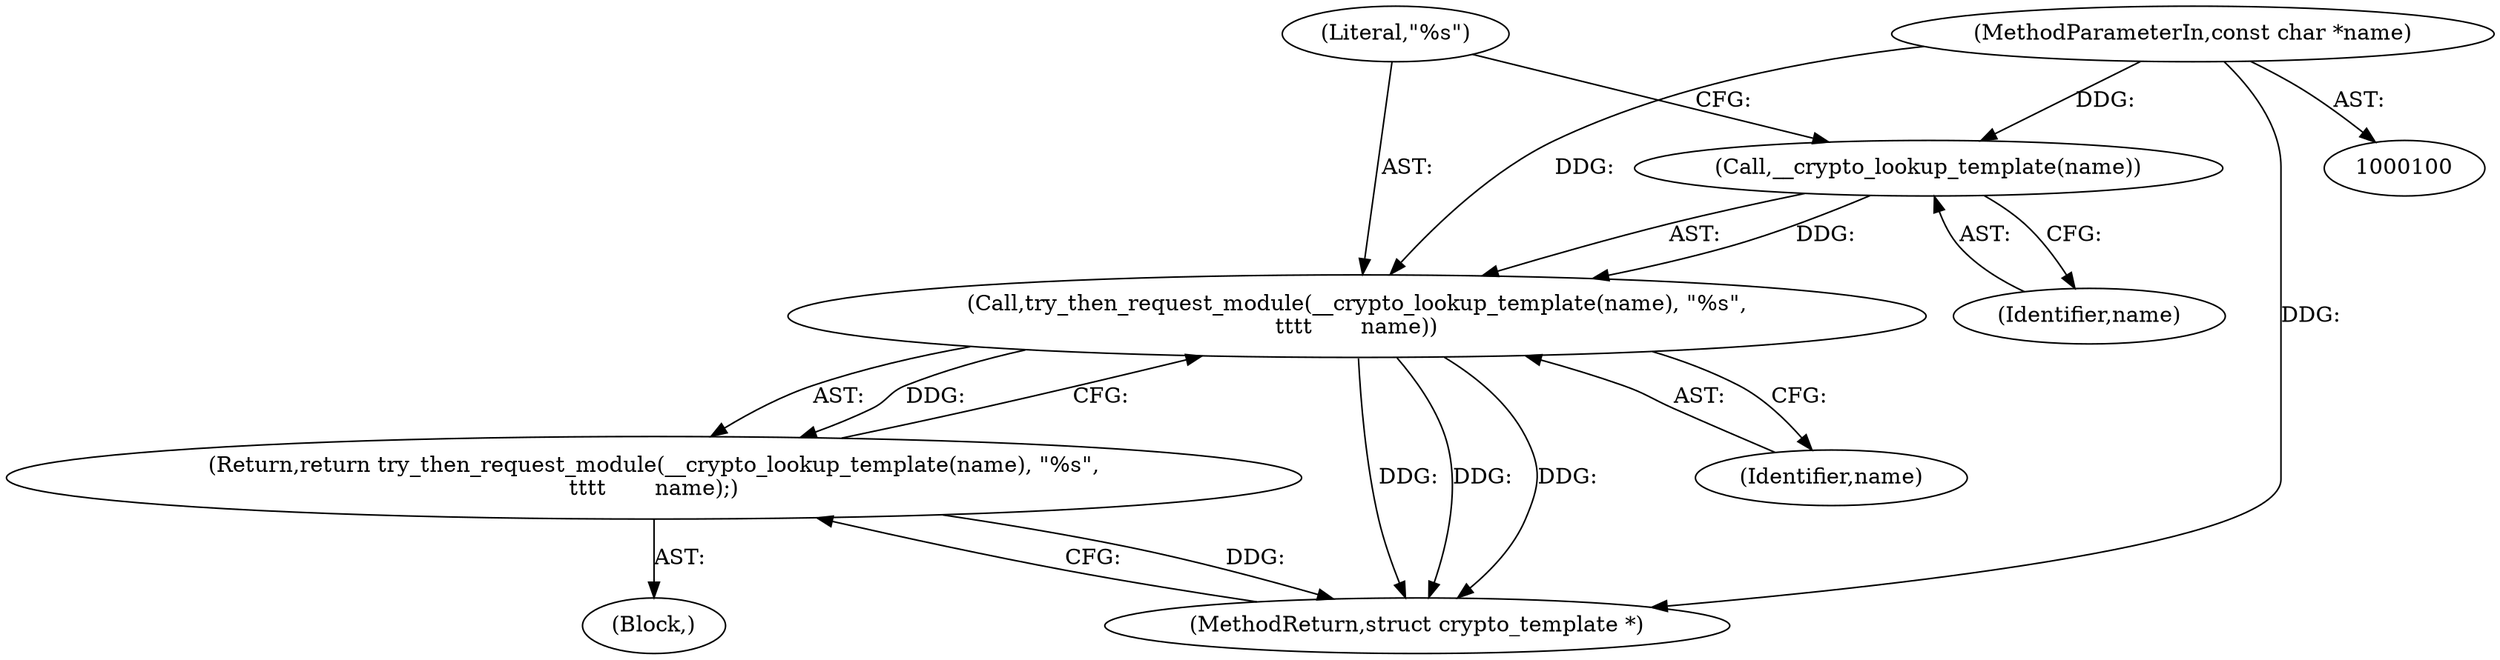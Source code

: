 digraph "1_linux_4943ba16bbc2db05115707b3ff7b4874e9e3c560@API" {
"1000105" [label="(Call,__crypto_lookup_template(name))"];
"1000101" [label="(MethodParameterIn,const char *name)"];
"1000104" [label="(Call,try_then_request_module(__crypto_lookup_template(name), \"%s\",\n\t\t\t\t       name))"];
"1000103" [label="(Return,return try_then_request_module(__crypto_lookup_template(name), \"%s\",\n\t\t\t\t       name);)"];
"1000103" [label="(Return,return try_then_request_module(__crypto_lookup_template(name), \"%s\",\n\t\t\t\t       name);)"];
"1000102" [label="(Block,)"];
"1000104" [label="(Call,try_then_request_module(__crypto_lookup_template(name), \"%s\",\n\t\t\t\t       name))"];
"1000107" [label="(Literal,\"%s\")"];
"1000109" [label="(MethodReturn,struct crypto_template *)"];
"1000106" [label="(Identifier,name)"];
"1000101" [label="(MethodParameterIn,const char *name)"];
"1000108" [label="(Identifier,name)"];
"1000105" [label="(Call,__crypto_lookup_template(name))"];
"1000105" -> "1000104"  [label="AST: "];
"1000105" -> "1000106"  [label="CFG: "];
"1000106" -> "1000105"  [label="AST: "];
"1000107" -> "1000105"  [label="CFG: "];
"1000105" -> "1000104"  [label="DDG: "];
"1000101" -> "1000105"  [label="DDG: "];
"1000101" -> "1000100"  [label="AST: "];
"1000101" -> "1000109"  [label="DDG: "];
"1000101" -> "1000104"  [label="DDG: "];
"1000104" -> "1000103"  [label="AST: "];
"1000104" -> "1000108"  [label="CFG: "];
"1000107" -> "1000104"  [label="AST: "];
"1000108" -> "1000104"  [label="AST: "];
"1000103" -> "1000104"  [label="CFG: "];
"1000104" -> "1000109"  [label="DDG: "];
"1000104" -> "1000109"  [label="DDG: "];
"1000104" -> "1000109"  [label="DDG: "];
"1000104" -> "1000103"  [label="DDG: "];
"1000103" -> "1000102"  [label="AST: "];
"1000109" -> "1000103"  [label="CFG: "];
"1000103" -> "1000109"  [label="DDG: "];
}
